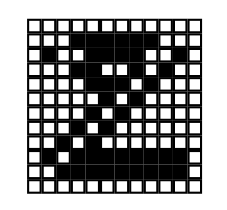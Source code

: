 digraph G {
 TABLA [shape = plaintext label =< 
 <TABLE border="0" cellspacing="1" cellborder = "1" cellpadding = "2">
<TR>
<TD></TD>
<TD></TD>
<TD></TD>
<TD></TD>
<TD></TD>
<TD></TD>
<TD></TD>
<TD></TD>
<TD></TD>
<TD></TD>
<TD></TD>
<TD></TD>
</TR><TR>
<TD></TD>
<TD></TD>
<TD></TD>
<TD bgcolor="black"></TD>
<TD bgcolor="black"></TD>
<TD bgcolor="black"></TD>
<TD bgcolor="black"></TD>
<TD bgcolor="black"></TD>
<TD bgcolor="black"></TD>
<TD></TD>
<TD></TD>
<TD></TD>
</TR><TR>
<TD></TD>
<TD bgcolor="black"></TD>
<TD></TD>
<TD></TD>
<TD bgcolor="black"></TD>
<TD bgcolor="black"></TD>
<TD bgcolor="black"></TD>
<TD bgcolor="black"></TD>
<TD></TD>
<TD></TD>
<TD bgcolor="black"></TD>
<TD></TD>
</TR><TR>
<TD></TD>
<TD></TD>
<TD></TD>
<TD bgcolor="black"></TD>
<TD bgcolor="black"></TD>
<TD></TD>
<TD></TD>
<TD bgcolor="black"></TD>
<TD></TD>
<TD bgcolor="black"></TD>
<TD></TD>
<TD></TD>
</TR><TR>
<TD></TD>
<TD></TD>
<TD></TD>
<TD></TD>
<TD bgcolor="black"></TD>
<TD bgcolor="black"></TD>
<TD bgcolor="black"></TD>
<TD></TD>
<TD bgcolor="black"></TD>
<TD></TD>
<TD></TD>
<TD></TD>
</TR><TR>
<TD></TD>
<TD></TD>
<TD></TD>
<TD></TD>
<TD></TD>
<TD bgcolor="black"></TD>
<TD></TD>
<TD bgcolor="black"></TD>
<TD></TD>
<TD></TD>
<TD></TD>
<TD></TD>
</TR><TR>
<TD></TD>
<TD></TD>
<TD></TD>
<TD></TD>
<TD bgcolor="black"></TD>
<TD></TD>
<TD bgcolor="black"></TD>
<TD></TD>
<TD></TD>
<TD></TD>
<TD></TD>
<TD></TD>
</TR><TR>
<TD></TD>
<TD></TD>
<TD></TD>
<TD bgcolor="black"></TD>
<TD></TD>
<TD bgcolor="black"></TD>
<TD></TD>
<TD></TD>
<TD></TD>
<TD></TD>
<TD></TD>
<TD></TD>
</TR><TR>
<TD></TD>
<TD></TD>
<TD bgcolor="black"></TD>
<TD></TD>
<TD bgcolor="black"></TD>
<TD></TD>
<TD></TD>
<TD></TD>
<TD></TD>
<TD></TD>
<TD></TD>
<TD></TD>
</TR><TR>
<TD></TD>
<TD bgcolor="black"></TD>
<TD></TD>
<TD bgcolor="black"></TD>
<TD bgcolor="black"></TD>
<TD bgcolor="black"></TD>
<TD bgcolor="black"></TD>
<TD bgcolor="black"></TD>
<TD bgcolor="black"></TD>
<TD bgcolor="black"></TD>
<TD bgcolor="black"></TD>
<TD></TD>
</TR><TR>
<TD></TD>
<TD></TD>
<TD bgcolor="black"></TD>
<TD bgcolor="black"></TD>
<TD bgcolor="black"></TD>
<TD bgcolor="black"></TD>
<TD bgcolor="black"></TD>
<TD bgcolor="black"></TD>
<TD bgcolor="black"></TD>
<TD bgcolor="black"></TD>
<TD bgcolor="black"></TD>
<TD></TD>
</TR><TR>
<TD></TD>
<TD></TD>
<TD></TD>
<TD></TD>
<TD></TD>
<TD></TD>
<TD></TD>
<TD></TD>
<TD></TD>
<TD></TD>
<TD></TD>
<TD></TD>
</TR></TABLE>>];
}